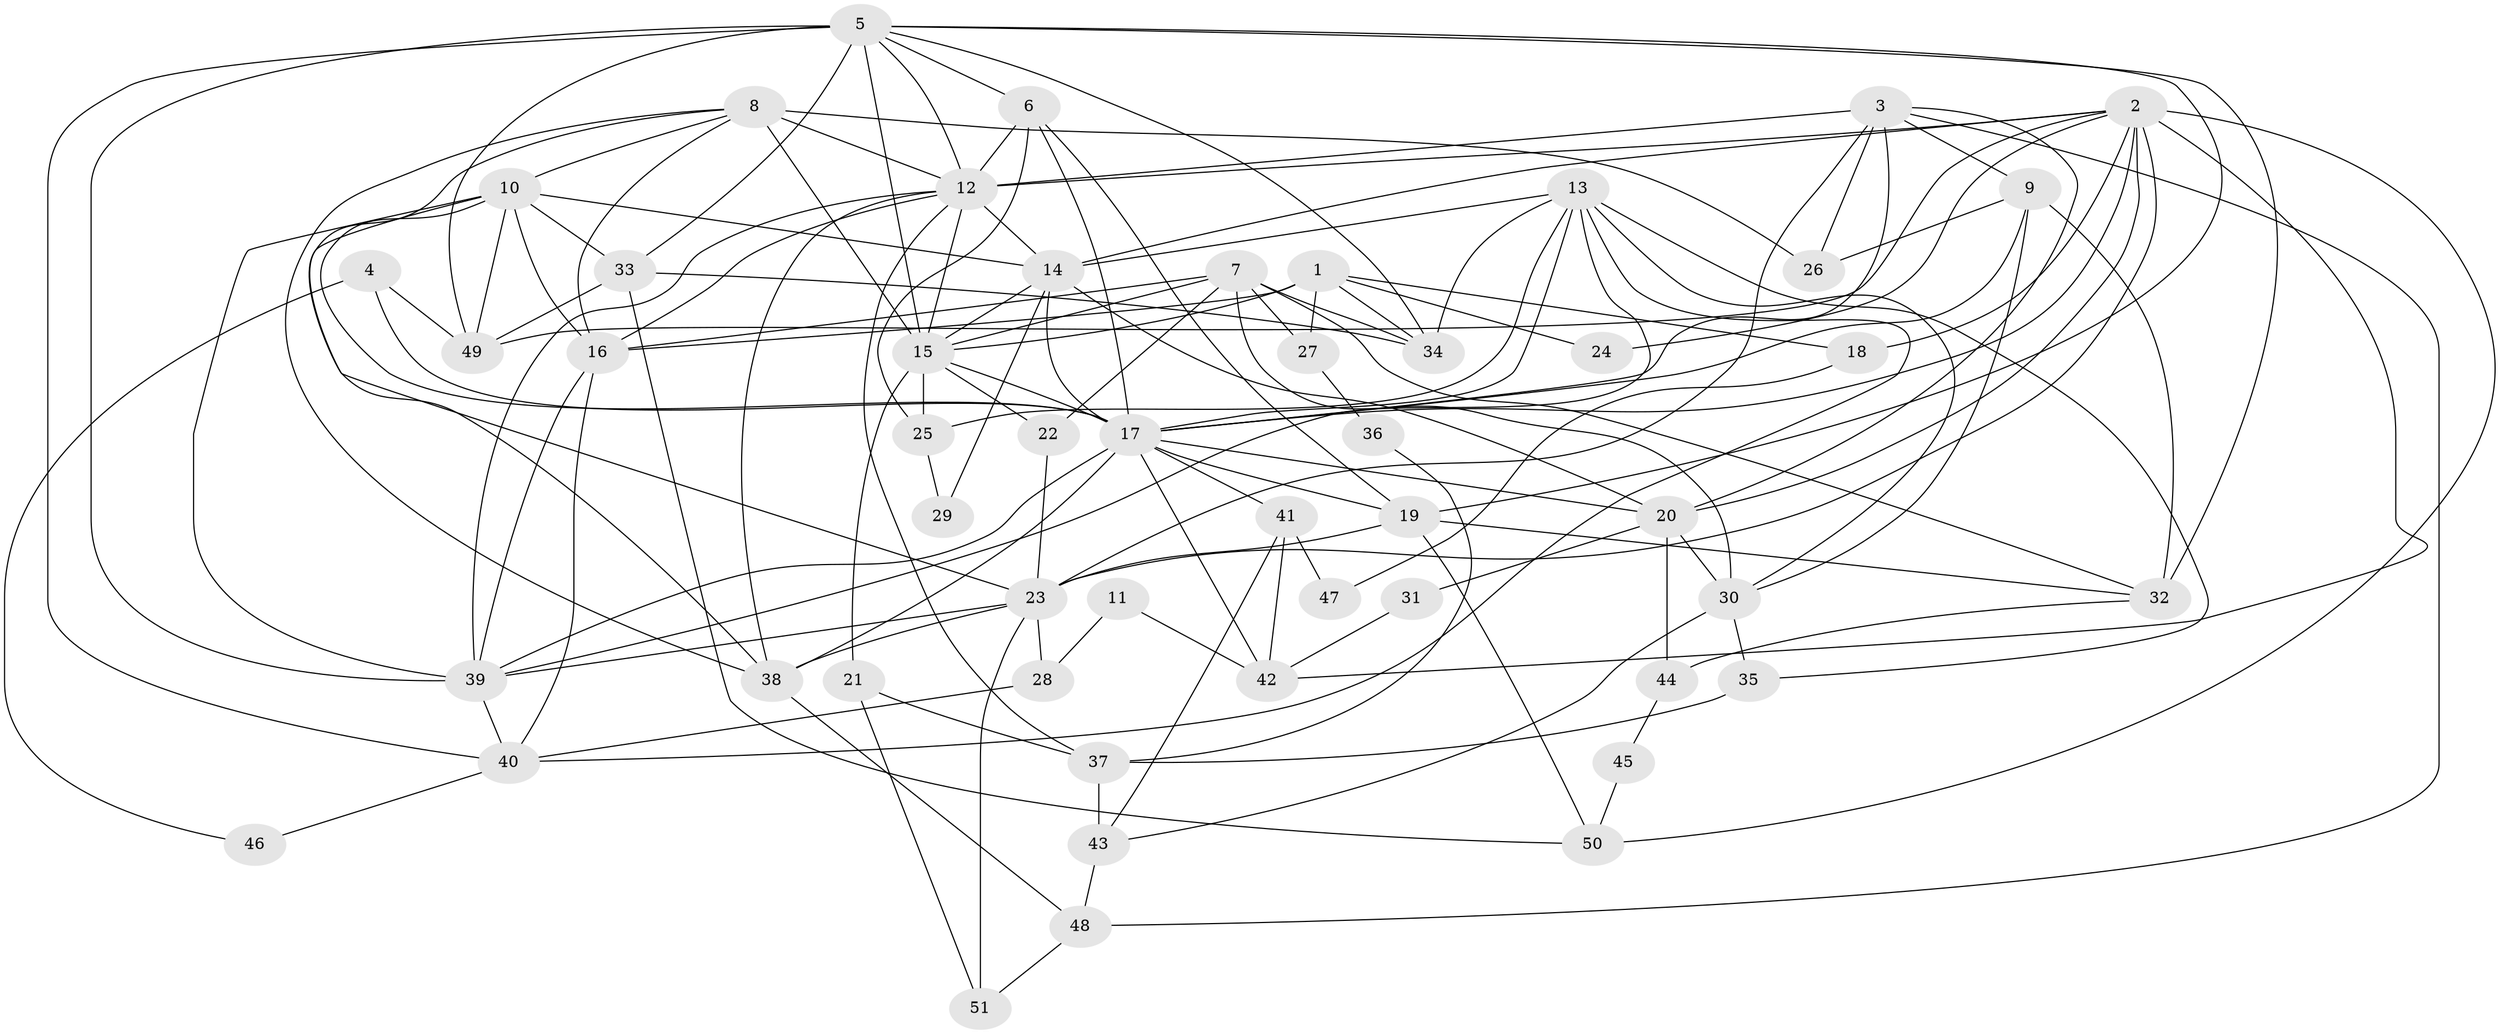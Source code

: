 // original degree distribution, {7: 0.039603960396039604, 3: 0.3465346534653465, 4: 0.2079207920792079, 5: 0.16831683168316833, 2: 0.10891089108910891, 6: 0.1188118811881188, 8: 0.009900990099009901}
// Generated by graph-tools (version 1.1) at 2025/36/03/09/25 02:36:01]
// undirected, 51 vertices, 134 edges
graph export_dot {
graph [start="1"]
  node [color=gray90,style=filled];
  1;
  2;
  3;
  4;
  5;
  6;
  7;
  8;
  9;
  10;
  11;
  12;
  13;
  14;
  15;
  16;
  17;
  18;
  19;
  20;
  21;
  22;
  23;
  24;
  25;
  26;
  27;
  28;
  29;
  30;
  31;
  32;
  33;
  34;
  35;
  36;
  37;
  38;
  39;
  40;
  41;
  42;
  43;
  44;
  45;
  46;
  47;
  48;
  49;
  50;
  51;
  1 -- 15 [weight=1.0];
  1 -- 16 [weight=2.0];
  1 -- 18 [weight=1.0];
  1 -- 24 [weight=1.0];
  1 -- 27 [weight=1.0];
  1 -- 34 [weight=1.0];
  2 -- 12 [weight=1.0];
  2 -- 14 [weight=1.0];
  2 -- 17 [weight=1.0];
  2 -- 18 [weight=1.0];
  2 -- 20 [weight=1.0];
  2 -- 23 [weight=1.0];
  2 -- 24 [weight=1.0];
  2 -- 42 [weight=1.0];
  2 -- 49 [weight=1.0];
  2 -- 50 [weight=1.0];
  3 -- 9 [weight=1.0];
  3 -- 12 [weight=1.0];
  3 -- 17 [weight=1.0];
  3 -- 20 [weight=1.0];
  3 -- 23 [weight=1.0];
  3 -- 26 [weight=1.0];
  3 -- 48 [weight=1.0];
  4 -- 17 [weight=1.0];
  4 -- 46 [weight=1.0];
  4 -- 49 [weight=1.0];
  5 -- 6 [weight=1.0];
  5 -- 12 [weight=1.0];
  5 -- 15 [weight=1.0];
  5 -- 19 [weight=1.0];
  5 -- 32 [weight=1.0];
  5 -- 33 [weight=2.0];
  5 -- 34 [weight=1.0];
  5 -- 39 [weight=1.0];
  5 -- 40 [weight=1.0];
  5 -- 49 [weight=2.0];
  6 -- 12 [weight=1.0];
  6 -- 17 [weight=1.0];
  6 -- 19 [weight=1.0];
  6 -- 25 [weight=1.0];
  7 -- 15 [weight=2.0];
  7 -- 16 [weight=1.0];
  7 -- 22 [weight=1.0];
  7 -- 27 [weight=1.0];
  7 -- 30 [weight=2.0];
  7 -- 32 [weight=1.0];
  7 -- 34 [weight=1.0];
  8 -- 10 [weight=1.0];
  8 -- 12 [weight=2.0];
  8 -- 15 [weight=2.0];
  8 -- 16 [weight=1.0];
  8 -- 23 [weight=1.0];
  8 -- 26 [weight=1.0];
  8 -- 38 [weight=1.0];
  9 -- 17 [weight=1.0];
  9 -- 26 [weight=1.0];
  9 -- 30 [weight=1.0];
  9 -- 32 [weight=1.0];
  10 -- 14 [weight=1.0];
  10 -- 16 [weight=1.0];
  10 -- 17 [weight=2.0];
  10 -- 33 [weight=1.0];
  10 -- 38 [weight=1.0];
  10 -- 39 [weight=1.0];
  10 -- 49 [weight=1.0];
  11 -- 28 [weight=1.0];
  11 -- 42 [weight=1.0];
  12 -- 14 [weight=1.0];
  12 -- 15 [weight=1.0];
  12 -- 16 [weight=1.0];
  12 -- 37 [weight=2.0];
  12 -- 38 [weight=1.0];
  12 -- 39 [weight=1.0];
  13 -- 14 [weight=1.0];
  13 -- 17 [weight=1.0];
  13 -- 25 [weight=1.0];
  13 -- 30 [weight=2.0];
  13 -- 34 [weight=1.0];
  13 -- 35 [weight=1.0];
  13 -- 39 [weight=1.0];
  13 -- 40 [weight=1.0];
  14 -- 15 [weight=1.0];
  14 -- 17 [weight=1.0];
  14 -- 20 [weight=1.0];
  14 -- 29 [weight=1.0];
  15 -- 17 [weight=1.0];
  15 -- 21 [weight=1.0];
  15 -- 22 [weight=1.0];
  15 -- 25 [weight=3.0];
  16 -- 39 [weight=1.0];
  16 -- 40 [weight=1.0];
  17 -- 19 [weight=1.0];
  17 -- 20 [weight=1.0];
  17 -- 38 [weight=1.0];
  17 -- 39 [weight=1.0];
  17 -- 41 [weight=1.0];
  17 -- 42 [weight=1.0];
  18 -- 47 [weight=1.0];
  19 -- 23 [weight=1.0];
  19 -- 32 [weight=1.0];
  19 -- 50 [weight=1.0];
  20 -- 30 [weight=2.0];
  20 -- 31 [weight=1.0];
  20 -- 44 [weight=1.0];
  21 -- 37 [weight=1.0];
  21 -- 51 [weight=1.0];
  22 -- 23 [weight=1.0];
  23 -- 28 [weight=1.0];
  23 -- 38 [weight=1.0];
  23 -- 39 [weight=1.0];
  23 -- 51 [weight=1.0];
  25 -- 29 [weight=1.0];
  27 -- 36 [weight=1.0];
  28 -- 40 [weight=1.0];
  30 -- 35 [weight=1.0];
  30 -- 43 [weight=1.0];
  31 -- 42 [weight=1.0];
  32 -- 44 [weight=1.0];
  33 -- 34 [weight=1.0];
  33 -- 49 [weight=1.0];
  33 -- 50 [weight=1.0];
  35 -- 37 [weight=1.0];
  36 -- 37 [weight=1.0];
  37 -- 43 [weight=1.0];
  38 -- 48 [weight=1.0];
  39 -- 40 [weight=1.0];
  40 -- 46 [weight=1.0];
  41 -- 42 [weight=1.0];
  41 -- 43 [weight=1.0];
  41 -- 47 [weight=1.0];
  43 -- 48 [weight=1.0];
  44 -- 45 [weight=1.0];
  45 -- 50 [weight=1.0];
  48 -- 51 [weight=1.0];
}
